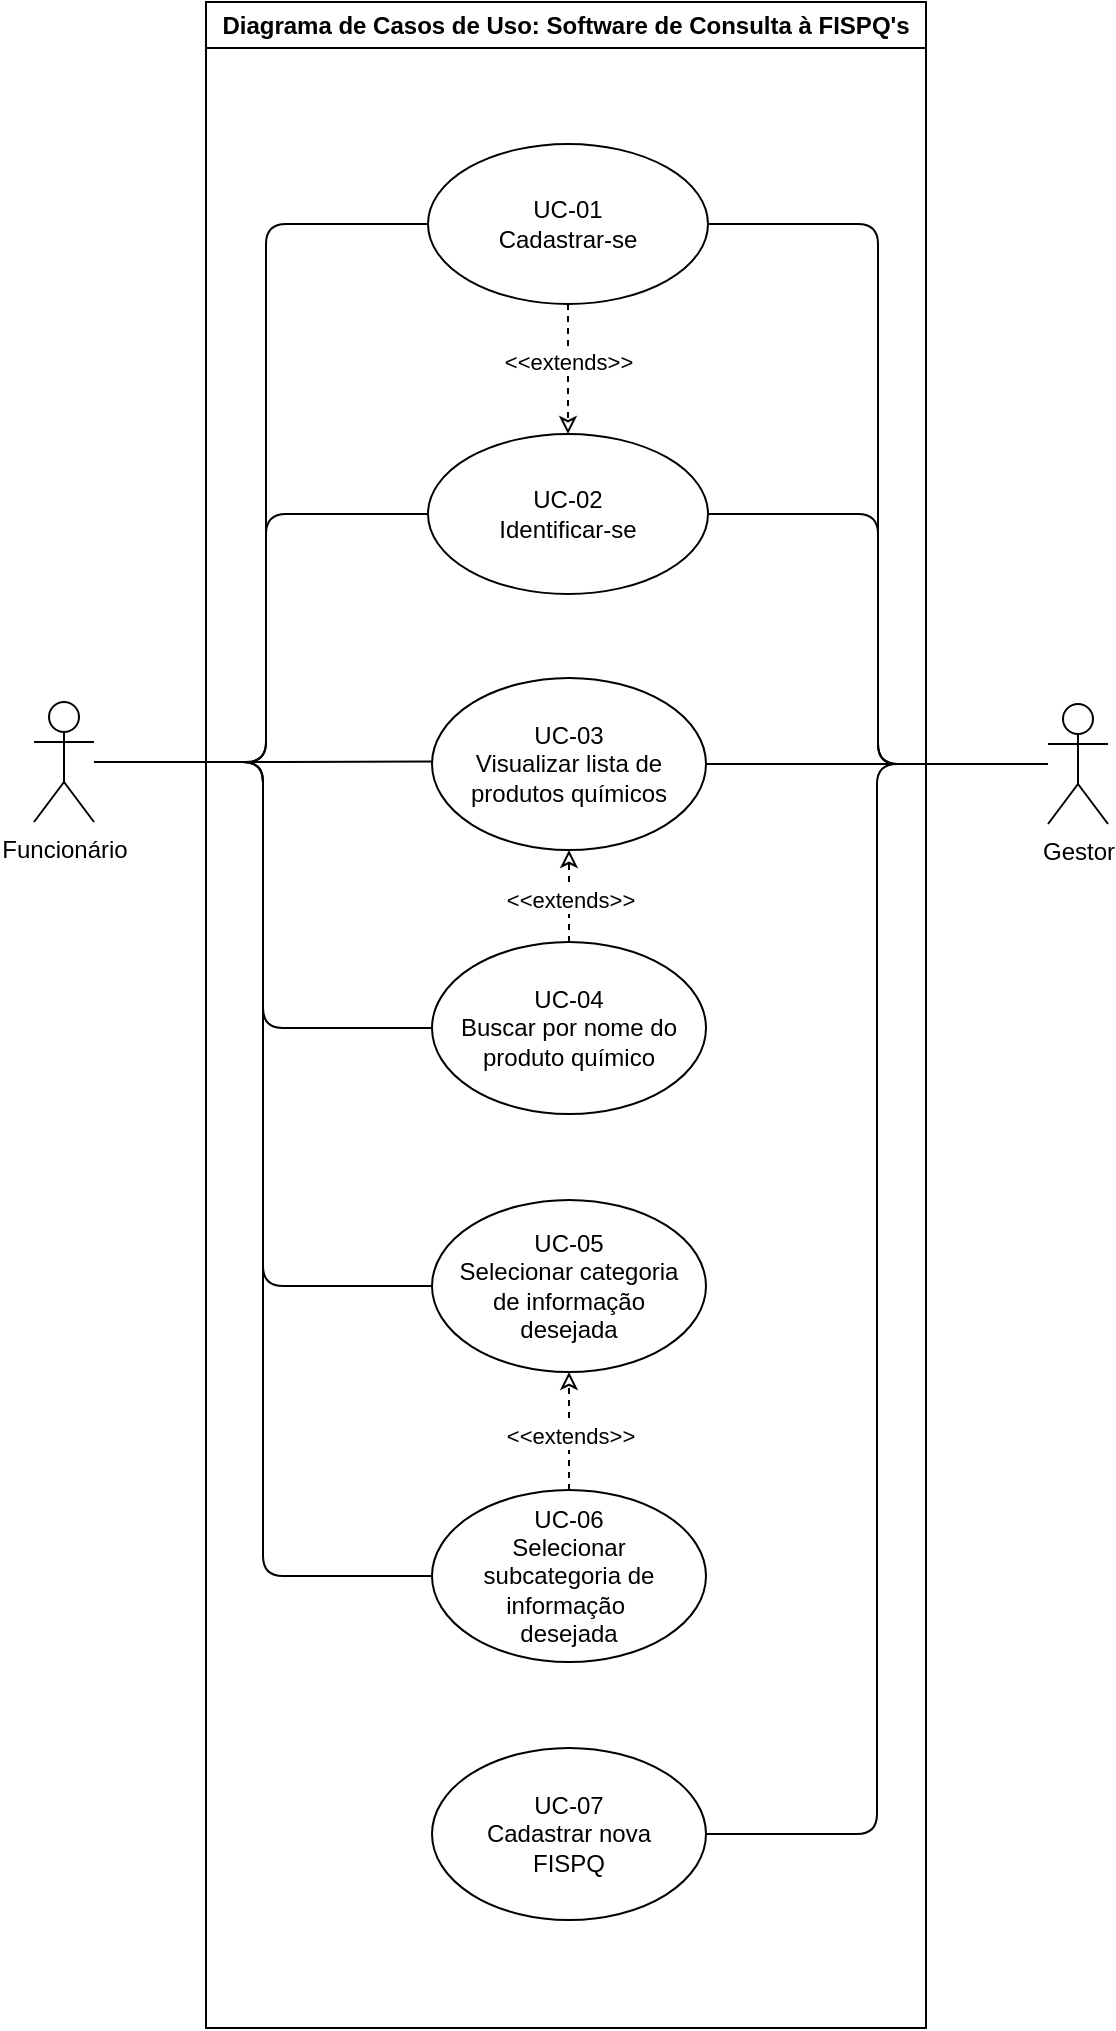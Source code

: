<mxfile version="26.0.16">
  <diagram name="Page-1" id="6XBZy0DJNj5XcQpIid6V">
    <mxGraphModel dx="1829" dy="967" grid="1" gridSize="10" guides="1" tooltips="1" connect="1" arrows="1" fold="1" page="1" pageScale="1" pageWidth="1" pageHeight="1" math="0" shadow="0">
      <root>
        <mxCell id="0" />
        <mxCell id="1" parent="0" />
        <mxCell id="eztDh_vtXxyCpA44A3_1-1" value="Diagrama de Casos de Uso: Software de Consulta à FISPQ&#39;s" style="swimlane;whiteSpace=wrap;html=1;" vertex="1" parent="1">
          <mxGeometry x="-40" y="17" width="360" height="1013" as="geometry" />
        </mxCell>
        <mxCell id="eztDh_vtXxyCpA44A3_1-4" style="edgeStyle=orthogonalEdgeStyle;rounded=0;orthogonalLoop=1;jettySize=auto;html=1;exitX=0.5;exitY=1;exitDx=0;exitDy=0;entryX=0.5;entryY=0;entryDx=0;entryDy=0;dashed=1;endArrow=classic;endFill=0;" edge="1" parent="eztDh_vtXxyCpA44A3_1-1" source="eztDh_vtXxyCpA44A3_1-2" target="eztDh_vtXxyCpA44A3_1-3">
          <mxGeometry relative="1" as="geometry" />
        </mxCell>
        <mxCell id="eztDh_vtXxyCpA44A3_1-5" value="&amp;lt;&amp;lt;extends&amp;gt;&amp;gt;" style="edgeLabel;html=1;align=center;verticalAlign=middle;resizable=0;points=[];" vertex="1" connectable="0" parent="eztDh_vtXxyCpA44A3_1-4">
          <mxGeometry x="-0.122" relative="1" as="geometry">
            <mxPoint as="offset" />
          </mxGeometry>
        </mxCell>
        <mxCell id="eztDh_vtXxyCpA44A3_1-2" value="UC-01&lt;div&gt;Cadastrar-se&lt;/div&gt;" style="ellipse;whiteSpace=wrap;html=1;" vertex="1" parent="eztDh_vtXxyCpA44A3_1-1">
          <mxGeometry x="111" y="71" width="140" height="80" as="geometry" />
        </mxCell>
        <mxCell id="eztDh_vtXxyCpA44A3_1-3" value="UC-02&lt;div&gt;Identificar-se&lt;/div&gt;" style="ellipse;whiteSpace=wrap;html=1;" vertex="1" parent="eztDh_vtXxyCpA44A3_1-1">
          <mxGeometry x="111" y="216" width="140" height="80" as="geometry" />
        </mxCell>
        <mxCell id="eztDh_vtXxyCpA44A3_1-6" value="UC-03&lt;div&gt;Visualizar lista de produtos químicos&lt;/div&gt;" style="ellipse;whiteSpace=wrap;html=1;" vertex="1" parent="eztDh_vtXxyCpA44A3_1-1">
          <mxGeometry x="113" y="338" width="137" height="86" as="geometry" />
        </mxCell>
        <mxCell id="eztDh_vtXxyCpA44A3_1-11" style="edgeStyle=orthogonalEdgeStyle;rounded=0;orthogonalLoop=1;jettySize=auto;html=1;exitX=0.5;exitY=0;exitDx=0;exitDy=0;entryX=0.5;entryY=1;entryDx=0;entryDy=0;dashed=1;endArrow=classic;endFill=0;" edge="1" parent="eztDh_vtXxyCpA44A3_1-1" source="eztDh_vtXxyCpA44A3_1-7" target="eztDh_vtXxyCpA44A3_1-6">
          <mxGeometry relative="1" as="geometry" />
        </mxCell>
        <mxCell id="eztDh_vtXxyCpA44A3_1-12" value="&amp;lt;&amp;lt;extends&amp;gt;&amp;gt;" style="edgeLabel;html=1;align=center;verticalAlign=middle;resizable=0;points=[];" vertex="1" connectable="0" parent="eztDh_vtXxyCpA44A3_1-11">
          <mxGeometry x="-0.089" relative="1" as="geometry">
            <mxPoint as="offset" />
          </mxGeometry>
        </mxCell>
        <mxCell id="eztDh_vtXxyCpA44A3_1-7" value="UC-04&lt;div&gt;Buscar por nome do produto químico&lt;/div&gt;" style="ellipse;whiteSpace=wrap;html=1;" vertex="1" parent="eztDh_vtXxyCpA44A3_1-1">
          <mxGeometry x="113" y="470" width="137" height="86" as="geometry" />
        </mxCell>
        <mxCell id="eztDh_vtXxyCpA44A3_1-8" value="UC-05&lt;div&gt;Selecionar categoria&lt;/div&gt;&lt;div&gt;de informação&lt;/div&gt;&lt;div&gt;desejada&lt;/div&gt;" style="ellipse;whiteSpace=wrap;html=1;" vertex="1" parent="eztDh_vtXxyCpA44A3_1-1">
          <mxGeometry x="113" y="599" width="137" height="86" as="geometry" />
        </mxCell>
        <mxCell id="eztDh_vtXxyCpA44A3_1-13" style="edgeStyle=orthogonalEdgeStyle;rounded=0;orthogonalLoop=1;jettySize=auto;html=1;entryX=0.5;entryY=1;entryDx=0;entryDy=0;dashed=1;endArrow=classic;endFill=0;" edge="1" parent="eztDh_vtXxyCpA44A3_1-1" source="eztDh_vtXxyCpA44A3_1-9" target="eztDh_vtXxyCpA44A3_1-8">
          <mxGeometry relative="1" as="geometry" />
        </mxCell>
        <mxCell id="eztDh_vtXxyCpA44A3_1-14" value="&amp;lt;&amp;lt;extends&amp;gt;&amp;gt;" style="edgeLabel;html=1;align=center;verticalAlign=middle;resizable=0;points=[];" vertex="1" connectable="0" parent="eztDh_vtXxyCpA44A3_1-13">
          <mxGeometry x="-0.09" relative="1" as="geometry">
            <mxPoint as="offset" />
          </mxGeometry>
        </mxCell>
        <mxCell id="eztDh_vtXxyCpA44A3_1-9" value="UC-06&lt;div&gt;Selecionar&lt;/div&gt;&lt;div&gt;subcategoria de informação&amp;nbsp;&lt;/div&gt;&lt;div&gt;desejada&lt;br&gt;&lt;/div&gt;" style="ellipse;whiteSpace=wrap;html=1;" vertex="1" parent="eztDh_vtXxyCpA44A3_1-1">
          <mxGeometry x="113" y="744" width="137" height="86" as="geometry" />
        </mxCell>
        <mxCell id="eztDh_vtXxyCpA44A3_1-10" value="UC-07&lt;div&gt;Cadastrar nova&lt;/div&gt;&lt;div&gt;FISPQ&lt;/div&gt;" style="ellipse;whiteSpace=wrap;html=1;" vertex="1" parent="eztDh_vtXxyCpA44A3_1-1">
          <mxGeometry x="113" y="873" width="137" height="86" as="geometry" />
        </mxCell>
        <mxCell id="eztDh_vtXxyCpA44A3_1-25" style="edgeStyle=orthogonalEdgeStyle;shape=connector;curved=0;rounded=1;orthogonalLoop=1;jettySize=auto;html=1;entryX=0;entryY=0.5;entryDx=0;entryDy=0;strokeColor=default;align=center;verticalAlign=middle;fontFamily=Helvetica;fontSize=11;fontColor=default;labelBackgroundColor=default;startFill=0;endArrow=none;" edge="1" parent="1" source="eztDh_vtXxyCpA44A3_1-15" target="eztDh_vtXxyCpA44A3_1-2">
          <mxGeometry relative="1" as="geometry">
            <Array as="points">
              <mxPoint x="-10" y="397" />
              <mxPoint x="-10" y="128" />
            </Array>
          </mxGeometry>
        </mxCell>
        <mxCell id="eztDh_vtXxyCpA44A3_1-26" style="edgeStyle=orthogonalEdgeStyle;shape=connector;curved=0;rounded=1;orthogonalLoop=1;jettySize=auto;html=1;entryX=0;entryY=0.5;entryDx=0;entryDy=0;strokeColor=default;align=center;verticalAlign=middle;fontFamily=Helvetica;fontSize=11;fontColor=default;labelBackgroundColor=default;startFill=0;endArrow=none;" edge="1" parent="1" source="eztDh_vtXxyCpA44A3_1-15" target="eztDh_vtXxyCpA44A3_1-3">
          <mxGeometry relative="1" as="geometry">
            <Array as="points">
              <mxPoint x="-10" y="397" />
              <mxPoint x="-10" y="273" />
            </Array>
          </mxGeometry>
        </mxCell>
        <mxCell id="eztDh_vtXxyCpA44A3_1-29" style="edgeStyle=orthogonalEdgeStyle;shape=connector;curved=0;rounded=1;orthogonalLoop=1;jettySize=auto;html=1;entryX=0;entryY=0.5;entryDx=0;entryDy=0;strokeColor=default;align=center;verticalAlign=middle;fontFamily=Helvetica;fontSize=11;fontColor=default;labelBackgroundColor=default;startFill=0;endArrow=none;" edge="1" parent="1" source="eztDh_vtXxyCpA44A3_1-15" target="eztDh_vtXxyCpA44A3_1-7">
          <mxGeometry relative="1" as="geometry" />
        </mxCell>
        <mxCell id="eztDh_vtXxyCpA44A3_1-30" style="edgeStyle=orthogonalEdgeStyle;shape=connector;curved=0;rounded=1;orthogonalLoop=1;jettySize=auto;html=1;entryX=0;entryY=0.5;entryDx=0;entryDy=0;strokeColor=default;align=center;verticalAlign=middle;fontFamily=Helvetica;fontSize=11;fontColor=default;labelBackgroundColor=default;startFill=0;endArrow=none;" edge="1" parent="1" source="eztDh_vtXxyCpA44A3_1-15" target="eztDh_vtXxyCpA44A3_1-8">
          <mxGeometry relative="1" as="geometry" />
        </mxCell>
        <mxCell id="eztDh_vtXxyCpA44A3_1-31" style="edgeStyle=orthogonalEdgeStyle;shape=connector;curved=0;rounded=1;orthogonalLoop=1;jettySize=auto;html=1;entryX=0;entryY=0.5;entryDx=0;entryDy=0;strokeColor=default;align=center;verticalAlign=middle;fontFamily=Helvetica;fontSize=11;fontColor=default;labelBackgroundColor=default;startFill=0;endArrow=none;" edge="1" parent="1" source="eztDh_vtXxyCpA44A3_1-15" target="eztDh_vtXxyCpA44A3_1-9">
          <mxGeometry relative="1" as="geometry" />
        </mxCell>
        <mxCell id="eztDh_vtXxyCpA44A3_1-15" value="Funcionário" style="shape=umlActor;verticalLabelPosition=bottom;verticalAlign=top;html=1;outlineConnect=0;" vertex="1" parent="1">
          <mxGeometry x="-126" y="367" width="30" height="60" as="geometry" />
        </mxCell>
        <mxCell id="eztDh_vtXxyCpA44A3_1-22" style="edgeStyle=orthogonalEdgeStyle;shape=connector;curved=0;rounded=1;orthogonalLoop=1;jettySize=auto;html=1;entryX=1;entryY=0.5;entryDx=0;entryDy=0;strokeColor=default;align=center;verticalAlign=middle;fontFamily=Helvetica;fontSize=11;fontColor=default;labelBackgroundColor=default;startFill=0;endArrow=none;" edge="1" parent="1" source="eztDh_vtXxyCpA44A3_1-18" target="eztDh_vtXxyCpA44A3_1-6">
          <mxGeometry relative="1" as="geometry" />
        </mxCell>
        <mxCell id="eztDh_vtXxyCpA44A3_1-23" style="edgeStyle=orthogonalEdgeStyle;shape=connector;curved=0;rounded=1;orthogonalLoop=1;jettySize=auto;html=1;entryX=1;entryY=0.5;entryDx=0;entryDy=0;strokeColor=default;align=center;verticalAlign=middle;fontFamily=Helvetica;fontSize=11;fontColor=default;labelBackgroundColor=default;startFill=0;endArrow=none;" edge="1" parent="1" source="eztDh_vtXxyCpA44A3_1-18" target="eztDh_vtXxyCpA44A3_1-3">
          <mxGeometry relative="1" as="geometry" />
        </mxCell>
        <mxCell id="eztDh_vtXxyCpA44A3_1-24" style="edgeStyle=orthogonalEdgeStyle;shape=connector;curved=0;rounded=1;orthogonalLoop=1;jettySize=auto;html=1;entryX=1;entryY=0.5;entryDx=0;entryDy=0;strokeColor=default;align=center;verticalAlign=middle;fontFamily=Helvetica;fontSize=11;fontColor=default;labelBackgroundColor=default;startFill=0;endArrow=none;" edge="1" parent="1" source="eztDh_vtXxyCpA44A3_1-18" target="eztDh_vtXxyCpA44A3_1-2">
          <mxGeometry relative="1" as="geometry" />
        </mxCell>
        <mxCell id="eztDh_vtXxyCpA44A3_1-32" style="edgeStyle=orthogonalEdgeStyle;shape=connector;curved=0;rounded=1;orthogonalLoop=1;jettySize=auto;html=1;entryX=1;entryY=0.5;entryDx=0;entryDy=0;strokeColor=default;align=center;verticalAlign=middle;fontFamily=Helvetica;fontSize=11;fontColor=default;labelBackgroundColor=default;startFill=0;endArrow=none;" edge="1" parent="1" source="eztDh_vtXxyCpA44A3_1-18" target="eztDh_vtXxyCpA44A3_1-10">
          <mxGeometry relative="1" as="geometry" />
        </mxCell>
        <mxCell id="eztDh_vtXxyCpA44A3_1-18" value="Gestor" style="shape=umlActor;verticalLabelPosition=bottom;verticalAlign=top;html=1;outlineConnect=0;" vertex="1" parent="1">
          <mxGeometry x="381" y="368" width="30" height="60" as="geometry" />
        </mxCell>
        <mxCell id="eztDh_vtXxyCpA44A3_1-28" style="edgeStyle=orthogonalEdgeStyle;shape=connector;curved=0;rounded=1;orthogonalLoop=1;jettySize=auto;html=1;entryX=0;entryY=0.485;entryDx=0;entryDy=0;entryPerimeter=0;strokeColor=default;align=center;verticalAlign=middle;fontFamily=Helvetica;fontSize=11;fontColor=default;labelBackgroundColor=default;startFill=0;endArrow=none;" edge="1" parent="1" source="eztDh_vtXxyCpA44A3_1-15" target="eztDh_vtXxyCpA44A3_1-6">
          <mxGeometry relative="1" as="geometry" />
        </mxCell>
      </root>
    </mxGraphModel>
  </diagram>
</mxfile>
